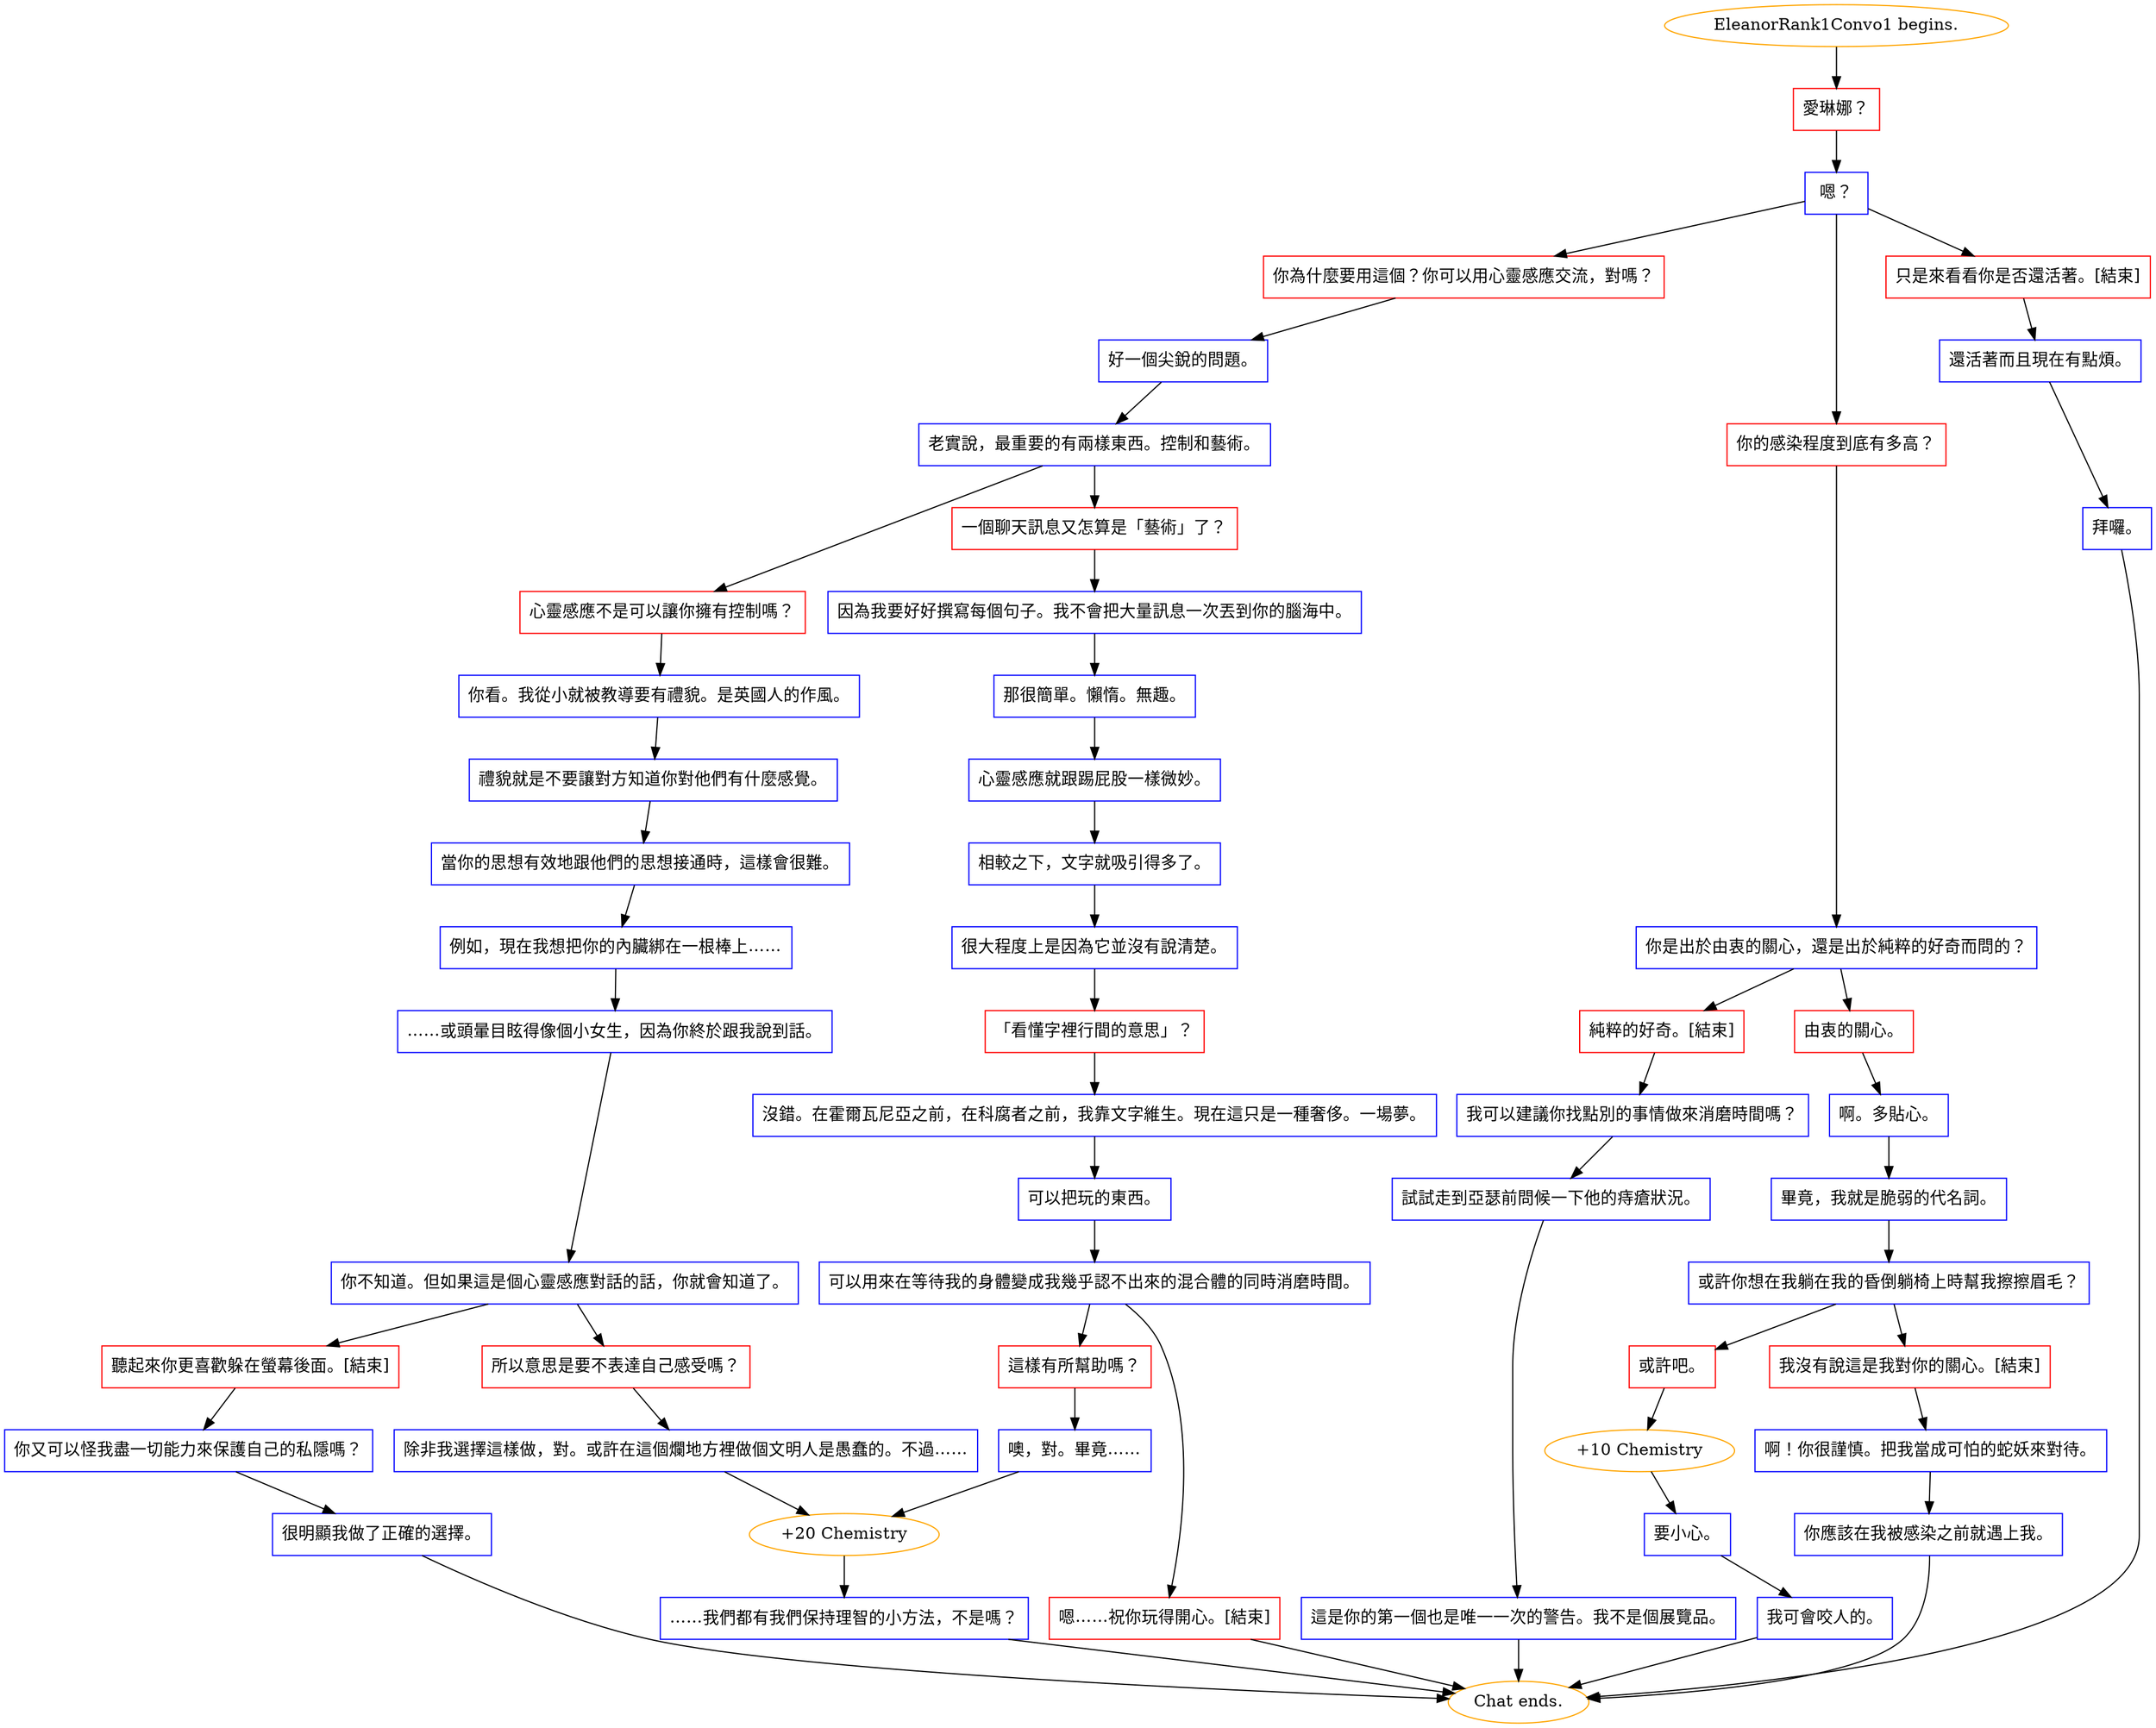 digraph {
	"EleanorRank1Convo1 begins." [color=orange];
		"EleanorRank1Convo1 begins." -> j1201378159;
	j1201378159 [label="愛琳娜？",shape=box,color=red];
		j1201378159 -> j1116932105;
	j1116932105 [label="嗯？",shape=box,color=blue];
		j1116932105 -> j2662987047;
		j1116932105 -> j1060475706;
		j1116932105 -> j1837325974;
	j2662987047 [label="你為什麼要用這個？你可以用心靈感應交流，對嗎？",shape=box,color=red];
		j2662987047 -> j1036655129;
	j1060475706 [label="你的感染程度到底有多高？",shape=box,color=red];
		j1060475706 -> j1976460073;
	j1837325974 [label="只是來看看你是否還活著。[結束]",shape=box,color=red];
		j1837325974 -> j2414250203;
	j1036655129 [label="好一個尖銳的問題。",shape=box,color=blue];
		j1036655129 -> j2803216710;
	j1976460073 [label="你是出於由衷的關心，還是出於純粹的好奇而問的？",shape=box,color=blue];
		j1976460073 -> j731048883;
		j1976460073 -> j1330044614;
	j2414250203 [label="還活著而且現在有點煩。",shape=box,color=blue];
		j2414250203 -> j247490072;
	j2803216710 [label="老實說，最重要的有兩樣東西。控制和藝術。",shape=box,color=blue];
		j2803216710 -> j2397955513;
		j2803216710 -> j4250166489;
	j731048883 [label="由衷的關心。",shape=box,color=red];
		j731048883 -> j3259468533;
	j1330044614 [label="純粹的好奇。[結束]",shape=box,color=red];
		j1330044614 -> j1867038211;
	j247490072 [label="拜囉。",shape=box,color=blue];
		j247490072 -> "Chat ends.";
	j2397955513 [label="心靈感應不是可以讓你擁有控制嗎？",shape=box,color=red];
		j2397955513 -> j341539256;
	j4250166489 [label="一個聊天訊息又怎算是「藝術」了？",shape=box,color=red];
		j4250166489 -> j1800412104;
	j3259468533 [label="啊。多貼心。",shape=box,color=blue];
		j3259468533 -> j534395828;
	j1867038211 [label="我可以建議你找點別的事情做來消磨時間嗎？",shape=box,color=blue];
		j1867038211 -> j2836355218;
	"Chat ends." [color=orange];
	j341539256 [label="你看。我從小就被教導要有禮貌。是英國人的作風。",shape=box,color=blue];
		j341539256 -> j4161143355;
	j1800412104 [label="因為我要好好撰寫每個句子。我不會把大量訊息一次丟到你的腦海中。",shape=box,color=blue];
		j1800412104 -> j784482247;
	j534395828 [label="畢竟，我就是脆弱的代名詞。",shape=box,color=blue];
		j534395828 -> j2160287771;
	j2836355218 [label="試試走到亞瑟前問候一下他的痔瘡狀況。",shape=box,color=blue];
		j2836355218 -> j1395451522;
	j4161143355 [label="禮貌就是不要讓對方知道你對他們有什麼感覺。",shape=box,color=blue];
		j4161143355 -> j1497726568;
	j784482247 [label="那很簡單。懶惰。無趣。",shape=box,color=blue];
		j784482247 -> j978885753;
	j2160287771 [label="或許你想在我躺在我的昏倒躺椅上時幫我擦擦眉毛？",shape=box,color=blue];
		j2160287771 -> j1682194041;
		j2160287771 -> j4275123718;
	j1395451522 [label="這是你的第一個也是唯一一次的警告。我不是個展覽品。",shape=box,color=blue];
		j1395451522 -> "Chat ends.";
	j1497726568 [label="當你的思想有效地跟他們的思想接通時，這樣會很難。",shape=box,color=blue];
		j1497726568 -> j3344662220;
	j978885753 [label="心靈感應就跟踢屁股一樣微妙。",shape=box,color=blue];
		j978885753 -> j3409220373;
	j1682194041 [label="或許吧。",shape=box,color=red];
		j1682194041 -> j1118908906;
	j4275123718 [label="我沒有說這是我對你的關心。[結束]",shape=box,color=red];
		j4275123718 -> j732942230;
	j3344662220 [label="例如，現在我想把你的內臟綁在一根棒上……",shape=box,color=blue];
		j3344662220 -> j511718363;
	j3409220373 [label="相較之下，文字就吸引得多了。",shape=box,color=blue];
		j3409220373 -> j4199851844;
	j1118908906 [label="+10 Chemistry",color=orange];
		j1118908906 -> j3761572537;
	j732942230 [label="啊！你很謹慎。把我當成可怕的蛇妖來對待。",shape=box,color=blue];
		j732942230 -> j3877220929;
	j511718363 [label="……或頭暈目眩得像個小女生，因為你終於跟我說到話。",shape=box,color=blue];
		j511718363 -> j452472447;
	j4199851844 [label="很大程度上是因為它並沒有說清楚。",shape=box,color=blue];
		j4199851844 -> j898532792;
	j3761572537 [label="要小心。",shape=box,color=blue];
		j3761572537 -> j1274360164;
	j3877220929 [label="你應該在我被感染之前就遇上我。",shape=box,color=blue];
		j3877220929 -> "Chat ends.";
	j452472447 [label="你不知道。但如果這是個心靈感應對話的話，你就會知道了。",shape=box,color=blue];
		j452472447 -> j2328917203;
		j452472447 -> j2503375694;
	j898532792 [label="「看懂字裡行間的意思」？",shape=box,color=red];
		j898532792 -> j2607947783;
	j1274360164 [label="我可會咬人的。",shape=box,color=blue];
		j1274360164 -> "Chat ends.";
	j2328917203 [label="所以意思是要不表達自己感受嗎？",shape=box,color=red];
		j2328917203 -> j3624490395;
	j2503375694 [label="聽起來你更喜歡躲在螢幕後面。[結束]",shape=box,color=red];
		j2503375694 -> j2710693757;
	j2607947783 [label="沒錯。在霍爾瓦尼亞之前，在科腐者之前，我靠文字維生。現在這只是一種奢侈。一場夢。",shape=box,color=blue];
		j2607947783 -> j3350011997;
	j3624490395 [label="除非我選擇這樣做，對。或許在這個爛地方裡做個文明人是愚蠢的。不過……",shape=box,color=blue];
		j3624490395 -> j942003187;
	j2710693757 [label="你又可以怪我盡一切能力來保護自己的私隱嗎？",shape=box,color=blue];
		j2710693757 -> j1067655228;
	j3350011997 [label="可以把玩的東西。",shape=box,color=blue];
		j3350011997 -> j2227082946;
	j942003187 [label="+20 Chemistry",color=orange];
		j942003187 -> j601115958;
	j1067655228 [label="很明顯我做了正確的選擇。",shape=box,color=blue];
		j1067655228 -> "Chat ends.";
	j2227082946 [label="可以用來在等待我的身體變成我幾乎認不出來的混合體的同時消磨時間。",shape=box,color=blue];
		j2227082946 -> j3562826920;
		j2227082946 -> j3996601195;
	j601115958 [label="……我們都有我們保持理智的小方法，不是嗎？",shape=box,color=blue];
		j601115958 -> "Chat ends.";
	j3562826920 [label="這樣有所幫助嗎？",shape=box,color=red];
		j3562826920 -> j752041957;
	j3996601195 [label="嗯……祝你玩得開心。[結束]",shape=box,color=red];
		j3996601195 -> "Chat ends.";
	j752041957 [label="噢，對。畢竟……",shape=box,color=blue];
		j752041957 -> j942003187;
}